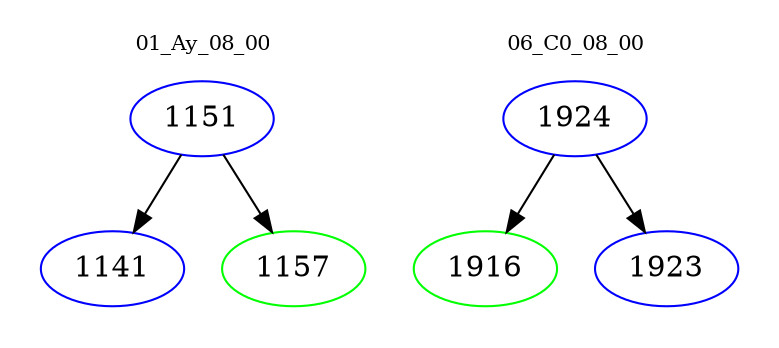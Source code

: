 digraph{
subgraph cluster_0 {
color = white
label = "01_Ay_08_00";
fontsize=10;
T0_1151 [label="1151", color="blue"]
T0_1151 -> T0_1141 [color="black"]
T0_1141 [label="1141", color="blue"]
T0_1151 -> T0_1157 [color="black"]
T0_1157 [label="1157", color="green"]
}
subgraph cluster_1 {
color = white
label = "06_C0_08_00";
fontsize=10;
T1_1924 [label="1924", color="blue"]
T1_1924 -> T1_1916 [color="black"]
T1_1916 [label="1916", color="green"]
T1_1924 -> T1_1923 [color="black"]
T1_1923 [label="1923", color="blue"]
}
}
